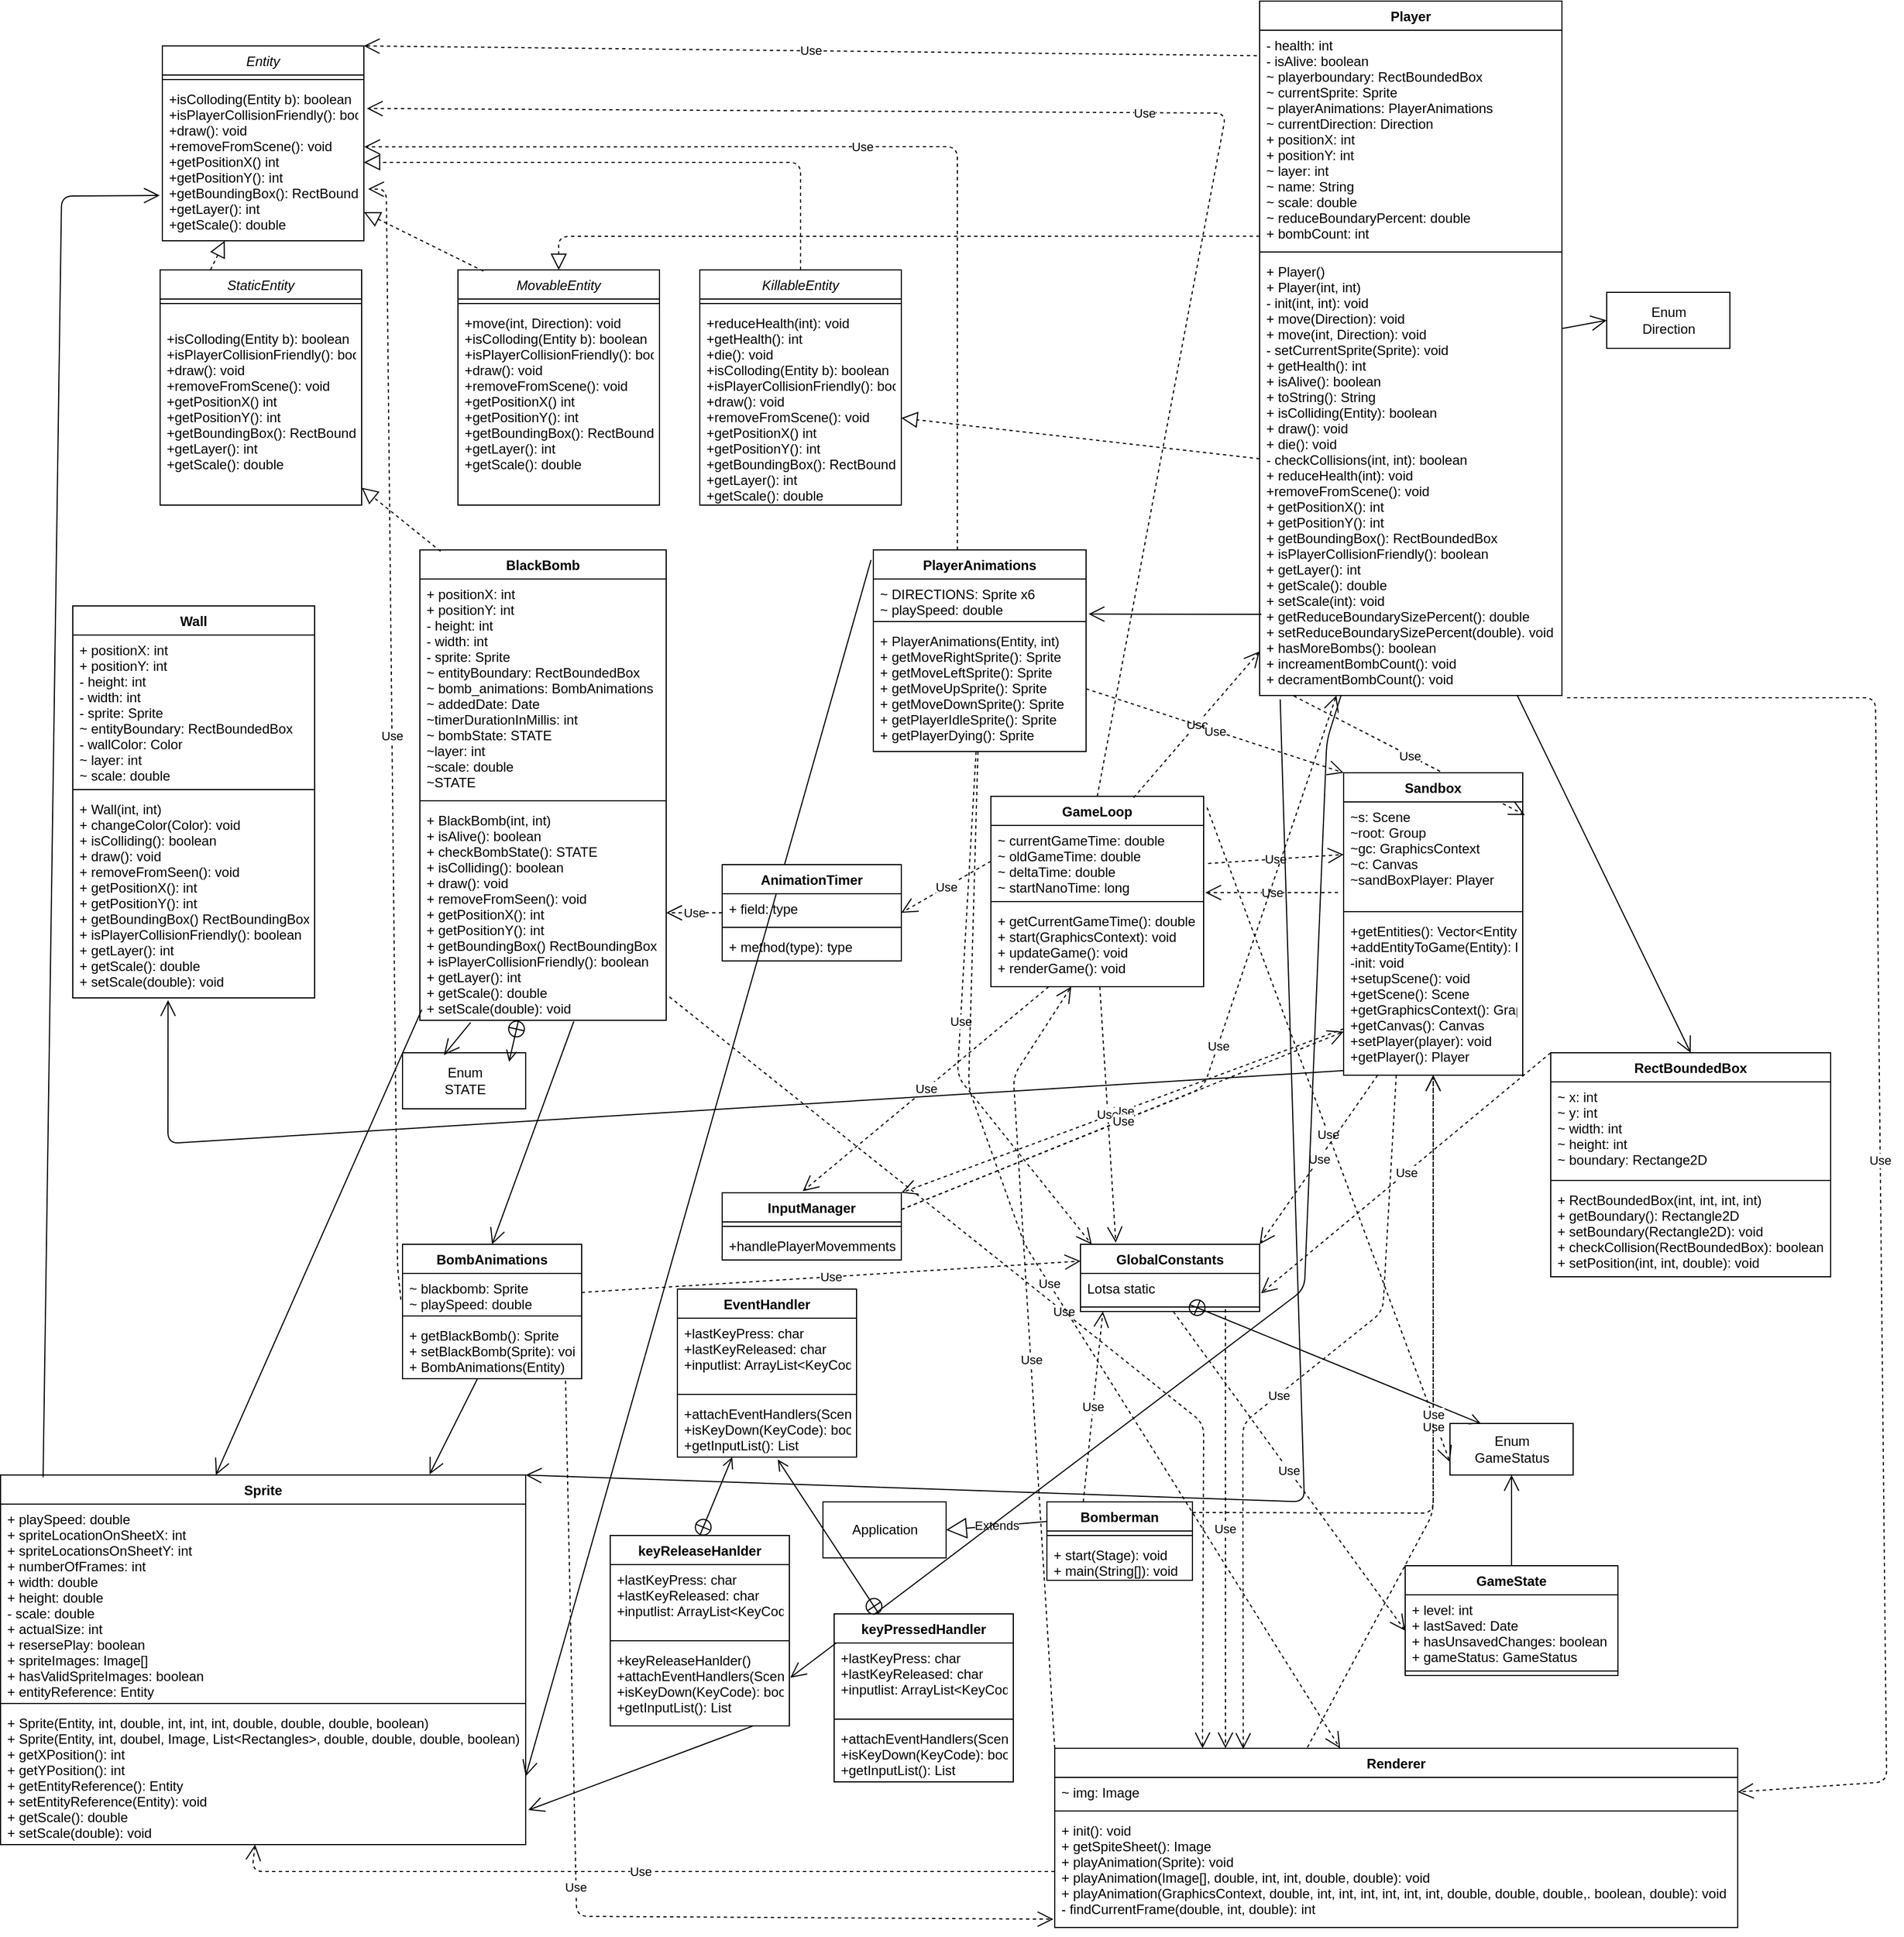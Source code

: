 <mxfile version="13.9.9" type="device"><diagram id="0eKhOtUCVPbXM_7ukMfv" name="Page-1"><mxGraphModel dx="2590" dy="2060" grid="1" gridSize="10" guides="1" tooltips="1" connect="1" arrows="1" fold="1" page="1" pageScale="1" pageWidth="827" pageHeight="1169" math="0" shadow="0"><root><mxCell id="0"/><mxCell id="1" parent="0"/><mxCell id="uIsWyUHH1M8nKmppdKgK-1" value="GameLoop" style="swimlane;fontStyle=1;align=center;verticalAlign=top;childLayout=stackLayout;horizontal=1;startSize=26;horizontalStack=0;resizeParent=1;resizeParentMax=0;resizeLast=0;collapsible=1;marginBottom=0;" parent="1" vertex="1"><mxGeometry x="770" y="-200" width="190" height="170" as="geometry"/></mxCell><mxCell id="uIsWyUHH1M8nKmppdKgK-2" value="~ currentGameTime: double&#10;~ oldGameTime: double&#10;~ deltaTime: double&#10;~ startNanoTime: long" style="text;strokeColor=none;fillColor=none;align=left;verticalAlign=top;spacingLeft=4;spacingRight=4;overflow=hidden;rotatable=0;points=[[0,0.5],[1,0.5]];portConstraint=eastwest;" parent="uIsWyUHH1M8nKmppdKgK-1" vertex="1"><mxGeometry y="26" width="190" height="64" as="geometry"/></mxCell><mxCell id="uIsWyUHH1M8nKmppdKgK-3" value="" style="line;strokeWidth=1;fillColor=none;align=left;verticalAlign=middle;spacingTop=-1;spacingLeft=3;spacingRight=3;rotatable=0;labelPosition=right;points=[];portConstraint=eastwest;" parent="uIsWyUHH1M8nKmppdKgK-1" vertex="1"><mxGeometry y="90" width="190" height="8" as="geometry"/></mxCell><mxCell id="uIsWyUHH1M8nKmppdKgK-4" value="+ getCurrentGameTime(): double&#10;+ start(GraphicsContext): void&#10;+ updateGame(): void&#10;+ renderGame(): void" style="text;strokeColor=none;fillColor=none;align=left;verticalAlign=top;spacingLeft=4;spacingRight=4;overflow=hidden;rotatable=0;points=[[0,0.5],[1,0.5]];portConstraint=eastwest;" parent="uIsWyUHH1M8nKmppdKgK-1" vertex="1"><mxGeometry y="98" width="190" height="72" as="geometry"/></mxCell><mxCell id="uIsWyUHH1M8nKmppdKgK-5" value="GameState" style="swimlane;fontStyle=1;align=center;verticalAlign=top;childLayout=stackLayout;horizontal=1;startSize=26;horizontalStack=0;resizeParent=1;resizeParentMax=0;resizeLast=0;collapsible=1;marginBottom=0;" parent="1" vertex="1"><mxGeometry x="1140" y="487" width="190" height="98" as="geometry"/></mxCell><mxCell id="uIsWyUHH1M8nKmppdKgK-6" value="+ level: int&#10;+ lastSaved: Date&#10;+ hasUnsavedChanges: boolean&#10;+ gameStatus: GameStatus" style="text;strokeColor=none;fillColor=none;align=left;verticalAlign=top;spacingLeft=4;spacingRight=4;overflow=hidden;rotatable=0;points=[[0,0.5],[1,0.5]];portConstraint=eastwest;" parent="uIsWyUHH1M8nKmppdKgK-5" vertex="1"><mxGeometry y="26" width="190" height="64" as="geometry"/></mxCell><mxCell id="uIsWyUHH1M8nKmppdKgK-7" value="" style="line;strokeWidth=1;fillColor=none;align=left;verticalAlign=middle;spacingTop=-1;spacingLeft=3;spacingRight=3;rotatable=0;labelPosition=right;points=[];portConstraint=eastwest;" parent="uIsWyUHH1M8nKmppdKgK-5" vertex="1"><mxGeometry y="90" width="190" height="8" as="geometry"/></mxCell><mxCell id="uIsWyUHH1M8nKmppdKgK-9" value="Use" style="endArrow=open;endSize=12;dashed=1;html=1;entryX=0;entryY=0.5;entryDx=0;entryDy=0;" parent="1" source="uIsWyUHH1M8nKmppdKgK-46" target="uIsWyUHH1M8nKmppdKgK-6" edge="1"><mxGeometry width="160" relative="1" as="geometry"><mxPoint x="490" y="500" as="sourcePoint"/><mxPoint x="650" y="500" as="targetPoint"/></mxGeometry></mxCell><mxCell id="uIsWyUHH1M8nKmppdKgK-24" value="Use" style="endArrow=open;endSize=12;dashed=1;html=1;entryX=0.45;entryY=-0.023;entryDx=0;entryDy=0;entryPerimeter=0;" parent="1" source="uIsWyUHH1M8nKmppdKgK-4" target="uIsWyUHH1M8nKmppdKgK-20" edge="1"><mxGeometry width="160" relative="1" as="geometry"><mxPoint x="220" y="500" as="sourcePoint"/><mxPoint x="380" y="500" as="targetPoint"/></mxGeometry></mxCell><mxCell id="uIsWyUHH1M8nKmppdKgK-30" value="Use" style="endArrow=open;endSize=12;dashed=1;html=1;exitX=0.671;exitY=0.007;exitDx=0;exitDy=0;exitPerimeter=0;" parent="1" source="uIsWyUHH1M8nKmppdKgK-1" target="uIsWyUHH1M8nKmppdKgK-103" edge="1"><mxGeometry width="160" relative="1" as="geometry"><mxPoint x="900" y="-190" as="sourcePoint"/><mxPoint x="350" y="480" as="targetPoint"/></mxGeometry></mxCell><mxCell id="uIsWyUHH1M8nKmppdKgK-36" value="Use" style="endArrow=open;endSize=12;dashed=1;html=1;entryX=1.015;entryY=0.156;entryDx=0;entryDy=0;entryPerimeter=0;exitX=0.5;exitY=0;exitDx=0;exitDy=0;" parent="1" source="uIsWyUHH1M8nKmppdKgK-1" target="E4PDZY1mrTkb0OTGXipR-4" edge="1"><mxGeometry width="160" relative="1" as="geometry"><mxPoint x="300" y="230" as="sourcePoint"/><mxPoint x="609" y="-31" as="targetPoint"/><Array as="points"><mxPoint x="980" y="-810"/></Array></mxGeometry></mxCell><mxCell id="uIsWyUHH1M8nKmppdKgK-37" value="Use" style="endArrow=open;endSize=12;dashed=1;html=1;entryX=0;entryY=0.5;entryDx=0;entryDy=0;" parent="1" target="uIsWyUHH1M8nKmppdKgK-16" edge="1"><mxGeometry width="160" relative="1" as="geometry"><mxPoint x="964" y="-140" as="sourcePoint"/><mxPoint x="900" y="580" as="targetPoint"/></mxGeometry></mxCell><mxCell id="uIsWyUHH1M8nKmppdKgK-38" value="BlackBomb" style="swimlane;fontStyle=1;align=center;verticalAlign=top;childLayout=stackLayout;horizontal=1;startSize=26;horizontalStack=0;resizeParent=1;resizeParentMax=0;resizeLast=0;collapsible=1;marginBottom=0;" parent="1" vertex="1"><mxGeometry x="260" y="-420" width="220" height="420" as="geometry"/></mxCell><mxCell id="uIsWyUHH1M8nKmppdKgK-39" value="+ positionX: int&#10;+ positionY: int&#10;- height: int&#10;- width: int&#10;- sprite: Sprite&#10;~ entityBoundary: RectBoundedBox&#10;~ bomb_animations: BombAnimations&#10;~ addedDate: Date&#10;~timerDurationInMillis: int&#10;~ bombState: STATE&#10;~layer: int&#10;~scale: double&#10;~STATE" style="text;strokeColor=none;fillColor=none;align=left;verticalAlign=top;spacingLeft=4;spacingRight=4;overflow=hidden;rotatable=0;points=[[0,0.5],[1,0.5]];portConstraint=eastwest;" parent="uIsWyUHH1M8nKmppdKgK-38" vertex="1"><mxGeometry y="26" width="220" height="194" as="geometry"/></mxCell><mxCell id="uIsWyUHH1M8nKmppdKgK-40" value="" style="line;strokeWidth=1;fillColor=none;align=left;verticalAlign=middle;spacingTop=-1;spacingLeft=3;spacingRight=3;rotatable=0;labelPosition=right;points=[];portConstraint=eastwest;" parent="uIsWyUHH1M8nKmppdKgK-38" vertex="1"><mxGeometry y="220" width="220" height="8" as="geometry"/></mxCell><mxCell id="uIsWyUHH1M8nKmppdKgK-41" value="+ BlackBomb(int, int)&#10;+ isAlive(): boolean&#10;+ checkBombState(): STATE&#10;+ isColliding(): boolean&#10;+ draw(): void&#10;+ removeFromSeen(): void&#10;+ getPositionX(): int&#10;+ getPositionY(): int&#10;+ getBoundingBox() RectBoundingBox&#10;+ isPlayerCollisionFriendly(): boolean&#10;+ getLayer(): int&#10;+ getScale(): double&#10;+ setScale(double): void" style="text;strokeColor=none;fillColor=none;align=left;verticalAlign=top;spacingLeft=4;spacingRight=4;overflow=hidden;rotatable=0;points=[[0,0.5],[1,0.5]];portConstraint=eastwest;" parent="uIsWyUHH1M8nKmppdKgK-38" vertex="1"><mxGeometry y="228" width="220" height="192" as="geometry"/></mxCell><mxCell id="uIsWyUHH1M8nKmppdKgK-42" value="Use" style="endArrow=open;endSize=12;dashed=1;html=1;exitX=0;exitY=0.5;exitDx=0;exitDy=0;entryX=1;entryY=0.5;entryDx=0;entryDy=0;" parent="1" source="uIsWyUHH1M8nKmppdKgK-10" target="uIsWyUHH1M8nKmppdKgK-41" edge="1"><mxGeometry width="160" relative="1" as="geometry"><mxPoint x="80" y="540" as="sourcePoint"/><mxPoint x="240" y="540" as="targetPoint"/></mxGeometry></mxCell><mxCell id="uIsWyUHH1M8nKmppdKgK-49" value="" style="endArrow=open;endFill=1;endSize=12;html=1;exitX=0.5;exitY=0;exitDx=0;exitDy=0;entryX=0.5;entryY=1;entryDx=0;entryDy=0;" parent="1" source="uIsWyUHH1M8nKmppdKgK-5" target="uIsWyUHH1M8nKmppdKgK-51" edge="1"><mxGeometry width="160" relative="1" as="geometry"><mxPoint x="690" y="260" as="sourcePoint"/><mxPoint x="830" y="230" as="targetPoint"/></mxGeometry></mxCell><mxCell id="uIsWyUHH1M8nKmppdKgK-51" value="Enum&lt;br&gt;GameStatus" style="html=1;" parent="1" vertex="1"><mxGeometry x="1180" y="360" width="110" height="46" as="geometry"/></mxCell><mxCell id="uIsWyUHH1M8nKmppdKgK-53" value="Use" style="endArrow=open;endSize=12;dashed=1;html=1;exitX=1.016;exitY=0.059;exitDx=0;exitDy=0;exitPerimeter=0;entryX=0;entryY=0.75;entryDx=0;entryDy=0;" parent="1" source="uIsWyUHH1M8nKmppdKgK-1" target="uIsWyUHH1M8nKmppdKgK-51" edge="1"><mxGeometry width="160" relative="1" as="geometry"><mxPoint x="540" y="270" as="sourcePoint"/><mxPoint x="700" y="270" as="targetPoint"/></mxGeometry></mxCell><mxCell id="uIsWyUHH1M8nKmppdKgK-52" value="" style="endArrow=open;startArrow=circlePlus;endFill=0;startFill=0;endSize=8;html=1;entryX=0.25;entryY=0;entryDx=0;entryDy=0;exitX=0.605;exitY=1.06;exitDx=0;exitDy=0;exitPerimeter=0;" parent="1" target="uIsWyUHH1M8nKmppdKgK-51" edge="1" source="uIsWyUHH1M8nKmppdKgK-45"><mxGeometry width="160" relative="1" as="geometry"><mxPoint x="738" y="150" as="sourcePoint"/><mxPoint x="780" y="250" as="targetPoint"/></mxGeometry></mxCell><mxCell id="uIsWyUHH1M8nKmppdKgK-55" value="Renderer" style="swimlane;fontStyle=1;align=center;verticalAlign=top;childLayout=stackLayout;horizontal=1;startSize=26;horizontalStack=0;resizeParent=1;resizeParentMax=0;resizeLast=0;collapsible=1;marginBottom=0;" parent="1" vertex="1"><mxGeometry x="827" y="650" width="610" height="160" as="geometry"/></mxCell><mxCell id="uIsWyUHH1M8nKmppdKgK-56" value="~ img: Image" style="text;strokeColor=none;fillColor=none;align=left;verticalAlign=top;spacingLeft=4;spacingRight=4;overflow=hidden;rotatable=0;points=[[0,0.5],[1,0.5]];portConstraint=eastwest;" parent="uIsWyUHH1M8nKmppdKgK-55" vertex="1"><mxGeometry y="26" width="610" height="26" as="geometry"/></mxCell><mxCell id="uIsWyUHH1M8nKmppdKgK-57" value="" style="line;strokeWidth=1;fillColor=none;align=left;verticalAlign=middle;spacingTop=-1;spacingLeft=3;spacingRight=3;rotatable=0;labelPosition=right;points=[];portConstraint=eastwest;" parent="uIsWyUHH1M8nKmppdKgK-55" vertex="1"><mxGeometry y="52" width="610" height="8" as="geometry"/></mxCell><mxCell id="uIsWyUHH1M8nKmppdKgK-58" value="+ init(): void&#10;+ getSpiteSheet(): Image&#10;+ playAnimation(Sprite): void&#10;+ playAnimation(Image[], double, int, int, double, double): void&#10;+ playAnimation(GraphicsContext, double, int, int, int, int, int, int, double, double, double,. boolean, double): void&#10;- findCurrentFrame(double, int, double): int" style="text;strokeColor=none;fillColor=none;align=left;verticalAlign=top;spacingLeft=4;spacingRight=4;overflow=hidden;rotatable=0;points=[[0,0.5],[1,0.5]];portConstraint=eastwest;" parent="uIsWyUHH1M8nKmppdKgK-55" vertex="1"><mxGeometry y="60" width="610" height="100" as="geometry"/></mxCell><mxCell id="uIsWyUHH1M8nKmppdKgK-59" value="Use" style="endArrow=open;endSize=12;dashed=1;html=1;exitX=0.37;exitY=-0.005;exitDx=0;exitDy=0;exitPerimeter=0;" parent="1" source="uIsWyUHH1M8nKmppdKgK-55" target="uIsWyUHH1M8nKmppdKgK-18" edge="1"><mxGeometry width="160" relative="1" as="geometry"><mxPoint x="970" y="460" as="sourcePoint"/><mxPoint x="1130" y="460" as="targetPoint"/><Array as="points"><mxPoint x="1165" y="440"/></Array></mxGeometry></mxCell><mxCell id="uIsWyUHH1M8nKmppdKgK-60" value="Use" style="endArrow=open;endSize=12;dashed=1;html=1;exitX=0;exitY=0;exitDx=0;exitDy=0;" parent="1" source="uIsWyUHH1M8nKmppdKgK-55" target="uIsWyUHH1M8nKmppdKgK-4" edge="1"><mxGeometry width="160" relative="1" as="geometry"><mxPoint x="310" y="700" as="sourcePoint"/><mxPoint x="470" y="700" as="targetPoint"/><Array as="points"><mxPoint x="790" y="50"/></Array></mxGeometry></mxCell><mxCell id="uIsWyUHH1M8nKmppdKgK-61" value="Bomberman" style="swimlane;fontStyle=1;align=center;verticalAlign=top;childLayout=stackLayout;horizontal=1;startSize=26;horizontalStack=0;resizeParent=1;resizeParentMax=0;resizeLast=0;collapsible=1;marginBottom=0;" parent="1" vertex="1"><mxGeometry x="820" y="430" width="130" height="70" as="geometry"/></mxCell><mxCell id="uIsWyUHH1M8nKmppdKgK-63" value="" style="line;strokeWidth=1;fillColor=none;align=left;verticalAlign=middle;spacingTop=-1;spacingLeft=3;spacingRight=3;rotatable=0;labelPosition=right;points=[];portConstraint=eastwest;" parent="uIsWyUHH1M8nKmppdKgK-61" vertex="1"><mxGeometry y="26" width="130" height="8" as="geometry"/></mxCell><mxCell id="uIsWyUHH1M8nKmppdKgK-64" value="+ start(Stage): void&#10;+ main(String[]): void" style="text;strokeColor=none;fillColor=none;align=left;verticalAlign=top;spacingLeft=4;spacingRight=4;overflow=hidden;rotatable=0;points=[[0,0.5],[1,0.5]];portConstraint=eastwest;" parent="uIsWyUHH1M8nKmppdKgK-61" vertex="1"><mxGeometry y="34" width="130" height="36" as="geometry"/></mxCell><mxCell id="uIsWyUHH1M8nKmppdKgK-65" value="Application" style="html=1;" parent="1" vertex="1"><mxGeometry x="620" y="430" width="110" height="50" as="geometry"/></mxCell><mxCell id="uIsWyUHH1M8nKmppdKgK-66" value="Extends" style="endArrow=block;endSize=16;endFill=0;html=1;exitX=0;exitY=0.25;exitDx=0;exitDy=0;entryX=1;entryY=0.5;entryDx=0;entryDy=0;" parent="1" source="uIsWyUHH1M8nKmppdKgK-61" target="uIsWyUHH1M8nKmppdKgK-65" edge="1"><mxGeometry width="160" relative="1" as="geometry"><mxPoint x="1050" y="200" as="sourcePoint"/><mxPoint x="1210" y="200" as="targetPoint"/></mxGeometry></mxCell><mxCell id="uIsWyUHH1M8nKmppdKgK-67" value="Use" style="endArrow=open;endSize=12;dashed=1;html=1;exitX=1;exitY=0.135;exitDx=0;exitDy=0;exitPerimeter=0;" parent="1" source="uIsWyUHH1M8nKmppdKgK-61" target="uIsWyUHH1M8nKmppdKgK-18" edge="1"><mxGeometry width="160" relative="1" as="geometry"><mxPoint x="880" y="450" as="sourcePoint"/><mxPoint x="1040" y="450" as="targetPoint"/><Array as="points"><mxPoint x="1165" y="440"/></Array></mxGeometry></mxCell><mxCell id="uIsWyUHH1M8nKmppdKgK-68" value="Use" style="endArrow=open;endSize=12;dashed=1;html=1;exitX=0.25;exitY=0;exitDx=0;exitDy=0;" parent="1" source="uIsWyUHH1M8nKmppdKgK-61" edge="1"><mxGeometry width="160" relative="1" as="geometry"><mxPoint x="990" y="400" as="sourcePoint"/><mxPoint x="870" y="260" as="targetPoint"/></mxGeometry></mxCell><mxCell id="uIsWyUHH1M8nKmppdKgK-69" value="BombAnimations" style="swimlane;fontStyle=1;align=center;verticalAlign=top;childLayout=stackLayout;horizontal=1;startSize=26;horizontalStack=0;resizeParent=1;resizeParentMax=0;resizeLast=0;collapsible=1;marginBottom=0;" parent="1" vertex="1"><mxGeometry x="244.5" y="200" width="160" height="120" as="geometry"/></mxCell><mxCell id="uIsWyUHH1M8nKmppdKgK-70" value="~ blackbomb: Sprite&#10;~ playSpeed: double" style="text;strokeColor=none;fillColor=none;align=left;verticalAlign=top;spacingLeft=4;spacingRight=4;overflow=hidden;rotatable=0;points=[[0,0.5],[1,0.5]];portConstraint=eastwest;" parent="uIsWyUHH1M8nKmppdKgK-69" vertex="1"><mxGeometry y="26" width="160" height="34" as="geometry"/></mxCell><mxCell id="uIsWyUHH1M8nKmppdKgK-71" value="" style="line;strokeWidth=1;fillColor=none;align=left;verticalAlign=middle;spacingTop=-1;spacingLeft=3;spacingRight=3;rotatable=0;labelPosition=right;points=[];portConstraint=eastwest;" parent="uIsWyUHH1M8nKmppdKgK-69" vertex="1"><mxGeometry y="60" width="160" height="8" as="geometry"/></mxCell><mxCell id="uIsWyUHH1M8nKmppdKgK-72" value="+ getBlackBomb(): Sprite&#10;+ setBlackBomb(Sprite): void&#10;+ BombAnimations(Entity)" style="text;strokeColor=none;fillColor=none;align=left;verticalAlign=top;spacingLeft=4;spacingRight=4;overflow=hidden;rotatable=0;points=[[0,0.5],[1,0.5]];portConstraint=eastwest;" parent="uIsWyUHH1M8nKmppdKgK-69" vertex="1"><mxGeometry y="68" width="160" height="52" as="geometry"/></mxCell><mxCell id="uIsWyUHH1M8nKmppdKgK-73" value="Sprite" style="swimlane;fontStyle=1;align=center;verticalAlign=top;childLayout=stackLayout;horizontal=1;startSize=26;horizontalStack=0;resizeParent=1;resizeParentMax=0;resizeLast=0;collapsible=1;marginBottom=0;" parent="1" vertex="1"><mxGeometry x="-114.5" y="406" width="469" height="330" as="geometry"/></mxCell><mxCell id="uIsWyUHH1M8nKmppdKgK-74" value="+ playSpeed: double&#10;+ spriteLocationOnSheetX: int&#10;+ spriteLocationsOnSheetY: int&#10;+ numberOfFrames: int&#10;+ width: double&#10;+ height: double&#10;- scale: double&#10;+ actualSize: int&#10;+ resersePlay: boolean&#10;+ spriteImages: Image[]&#10;+ hasValidSpriteImages: boolean&#10;+ entityReference: Entity" style="text;strokeColor=none;fillColor=none;align=left;verticalAlign=top;spacingLeft=4;spacingRight=4;overflow=hidden;rotatable=0;points=[[0,0.5],[1,0.5]];portConstraint=eastwest;" parent="uIsWyUHH1M8nKmppdKgK-73" vertex="1"><mxGeometry y="26" width="469" height="174" as="geometry"/></mxCell><mxCell id="uIsWyUHH1M8nKmppdKgK-75" value="" style="line;strokeWidth=1;fillColor=none;align=left;verticalAlign=middle;spacingTop=-1;spacingLeft=3;spacingRight=3;rotatable=0;labelPosition=right;points=[];portConstraint=eastwest;" parent="uIsWyUHH1M8nKmppdKgK-73" vertex="1"><mxGeometry y="200" width="469" height="8" as="geometry"/></mxCell><mxCell id="uIsWyUHH1M8nKmppdKgK-76" value="+ Sprite(Entity, int, double, int, int, int, double, double, double, boolean)&#10;+ Sprite(Entity, int, doubel, Image, List&lt;Rectangles&gt;, double, double, double, boolean)&#10;+ getXPosition(): int&#10;+ getYPosition(): int&#10;+ getEntityReference(): Entity&#10;+ setEntityReference(Entity): void&#10;+ getScale(): double&#10;+ setScale(double): void" style="text;strokeColor=none;fillColor=none;align=left;verticalAlign=top;spacingLeft=4;spacingRight=4;overflow=hidden;rotatable=0;points=[[0,0.5],[1,0.5]];portConstraint=eastwest;" parent="uIsWyUHH1M8nKmppdKgK-73" vertex="1"><mxGeometry y="208" width="469" height="122" as="geometry"/></mxCell><mxCell id="uIsWyUHH1M8nKmppdKgK-77" value="Use" style="endArrow=open;endSize=12;dashed=1;html=1;exitX=0;exitY=0.5;exitDx=0;exitDy=0;" parent="1" source="uIsWyUHH1M8nKmppdKgK-58" target="uIsWyUHH1M8nKmppdKgK-76" edge="1"><mxGeometry width="160" relative="1" as="geometry"><mxPoint x="400" y="650" as="sourcePoint"/><mxPoint x="560" y="650" as="targetPoint"/><Array as="points"><mxPoint x="110" y="760"/></Array></mxGeometry></mxCell><mxCell id="uIsWyUHH1M8nKmppdKgK-78" value="" style="endArrow=open;endFill=1;endSize=12;html=1;entryX=0.817;entryY=-0.002;entryDx=0;entryDy=0;entryPerimeter=0;" parent="1" source="uIsWyUHH1M8nKmppdKgK-72" target="uIsWyUHH1M8nKmppdKgK-73" edge="1"><mxGeometry width="160" relative="1" as="geometry"><mxPoint x="150" y="690" as="sourcePoint"/><mxPoint x="310" y="690" as="targetPoint"/></mxGeometry></mxCell><mxCell id="uIsWyUHH1M8nKmppdKgK-79" value="Use" style="endArrow=open;endSize=12;dashed=1;html=1;entryX=1.021;entryY=0.67;entryDx=0;entryDy=0;entryPerimeter=0;exitX=-0.009;exitY=0.691;exitDx=0;exitDy=0;exitPerimeter=0;" parent="1" source="uIsWyUHH1M8nKmppdKgK-70" target="E4PDZY1mrTkb0OTGXipR-4" edge="1"><mxGeometry width="160" relative="1" as="geometry"><mxPoint x="240" y="245" as="sourcePoint"/><mxPoint x="230" y="520" as="targetPoint"/><Array as="points"><mxPoint x="240" y="220"/><mxPoint x="230" y="-742"/></Array></mxGeometry></mxCell><mxCell id="uIsWyUHH1M8nKmppdKgK-80" value="Use" style="endArrow=open;endSize=12;dashed=1;html=1;exitX=0.91;exitY=1.033;exitDx=0;exitDy=0;exitPerimeter=0;entryX=-0.002;entryY=0.926;entryDx=0;entryDy=0;entryPerimeter=0;" parent="1" source="uIsWyUHH1M8nKmppdKgK-72" target="uIsWyUHH1M8nKmppdKgK-58" edge="1"><mxGeometry width="160" relative="1" as="geometry"><mxPoint x="370" y="840" as="sourcePoint"/><mxPoint x="530" y="840" as="targetPoint"/><Array as="points"><mxPoint x="400" y="800"/></Array></mxGeometry></mxCell><mxCell id="uIsWyUHH1M8nKmppdKgK-81" value="" style="endArrow=open;endFill=1;endSize=12;html=1;entryX=1;entryY=0;entryDx=0;entryDy=0;exitX=0.068;exitY=1.009;exitDx=0;exitDy=0;exitPerimeter=0;" parent="1" source="uIsWyUHH1M8nKmppdKgK-103" target="uIsWyUHH1M8nKmppdKgK-73" edge="1"><mxGeometry width="160" relative="1" as="geometry"><mxPoint x="190" y="490" as="sourcePoint"/><mxPoint x="350" y="490" as="targetPoint"/><Array as="points"><mxPoint x="1050" y="430"/></Array></mxGeometry></mxCell><mxCell id="uIsWyUHH1M8nKmppdKgK-82" value="Use" style="endArrow=open;endSize=12;dashed=1;html=1;exitX=1;exitY=0.5;exitDx=0;exitDy=0;entryX=0;entryY=0.25;entryDx=0;entryDy=0;" parent="1" source="uIsWyUHH1M8nKmppdKgK-70" target="uIsWyUHH1M8nKmppdKgK-44" edge="1"><mxGeometry width="160" relative="1" as="geometry"><mxPoint x="20" y="700" as="sourcePoint"/><mxPoint x="180" y="700" as="targetPoint"/></mxGeometry></mxCell><mxCell id="uIsWyUHH1M8nKmppdKgK-83" value="PlayerAnimations" style="swimlane;fontStyle=1;align=center;verticalAlign=top;childLayout=stackLayout;horizontal=1;startSize=26;horizontalStack=0;resizeParent=1;resizeParentMax=0;resizeLast=0;collapsible=1;marginBottom=0;" parent="1" vertex="1"><mxGeometry x="665" y="-420" width="190" height="180" as="geometry"/></mxCell><mxCell id="uIsWyUHH1M8nKmppdKgK-84" value="~ DIRECTIONS: Sprite x6&#10;~ playSpeed: double&#10;" style="text;strokeColor=none;fillColor=none;align=left;verticalAlign=top;spacingLeft=4;spacingRight=4;overflow=hidden;rotatable=0;points=[[0,0.5],[1,0.5]];portConstraint=eastwest;" parent="uIsWyUHH1M8nKmppdKgK-83" vertex="1"><mxGeometry y="26" width="190" height="34" as="geometry"/></mxCell><mxCell id="uIsWyUHH1M8nKmppdKgK-85" value="" style="line;strokeWidth=1;fillColor=none;align=left;verticalAlign=middle;spacingTop=-1;spacingLeft=3;spacingRight=3;rotatable=0;labelPosition=right;points=[];portConstraint=eastwest;" parent="uIsWyUHH1M8nKmppdKgK-83" vertex="1"><mxGeometry y="60" width="190" height="8" as="geometry"/></mxCell><mxCell id="uIsWyUHH1M8nKmppdKgK-86" value="+ PlayerAnimations(Entity, int)&#10;+ getMoveRightSprite(): Sprite&#10;+ getMoveLeftSprite(): Sprite&#10;+ getMoveUpSprite(): Sprite&#10;+ getMoveDownSprite(): Sprite&#10;+ getPlayerIdleSprite(): Sprite&#10;+ getPlayerDying(): Sprite" style="text;strokeColor=none;fillColor=none;align=left;verticalAlign=top;spacingLeft=4;spacingRight=4;overflow=hidden;rotatable=0;points=[[0,0.5],[1,0.5]];portConstraint=eastwest;" parent="uIsWyUHH1M8nKmppdKgK-83" vertex="1"><mxGeometry y="68" width="190" height="112" as="geometry"/></mxCell><mxCell id="uIsWyUHH1M8nKmppdKgK-87" value="Use" style="endArrow=open;endSize=12;dashed=1;html=1;entryX=0.25;entryY=0;entryDx=0;entryDy=0;exitX=0.809;exitY=0.75;exitDx=0;exitDy=0;exitPerimeter=0;" parent="1" source="uIsWyUHH1M8nKmppdKgK-46" target="uIsWyUHH1M8nKmppdKgK-55" edge="1"><mxGeometry width="160" relative="1" as="geometry"><mxPoint x="960" y="258" as="sourcePoint"/><mxPoint x="960" y="650" as="targetPoint"/></mxGeometry></mxCell><mxCell id="uIsWyUHH1M8nKmppdKgK-88" value="" style="endArrow=open;endFill=1;endSize=12;html=1;exitX=-0.011;exitY=0.05;exitDx=0;exitDy=0;exitPerimeter=0;entryX=1;entryY=0.5;entryDx=0;entryDy=0;" parent="1" source="uIsWyUHH1M8nKmppdKgK-83" target="uIsWyUHH1M8nKmppdKgK-76" edge="1"><mxGeometry width="160" relative="1" as="geometry"><mxPoint x="550" y="910" as="sourcePoint"/><mxPoint x="710" y="910" as="targetPoint"/></mxGeometry></mxCell><mxCell id="uIsWyUHH1M8nKmppdKgK-89" value="Use" style="endArrow=open;endSize=12;dashed=1;html=1;entryX=1;entryY=0;entryDx=0;entryDy=0;" parent="1" source="uIsWyUHH1M8nKmppdKgK-18" target="uIsWyUHH1M8nKmppdKgK-44" edge="1"><mxGeometry width="160" relative="1" as="geometry"><mxPoint x="970" y="810" as="sourcePoint"/><mxPoint x="1130" y="810" as="targetPoint"/></mxGeometry></mxCell><mxCell id="uIsWyUHH1M8nKmppdKgK-90" value="Use" style="endArrow=open;endSize=12;dashed=1;html=1;exitX=0.395;exitY=0;exitDx=0;exitDy=0;entryX=1.002;entryY=0.401;entryDx=0;entryDy=0;entryPerimeter=0;exitPerimeter=0;" parent="1" source="uIsWyUHH1M8nKmppdKgK-83" target="E4PDZY1mrTkb0OTGXipR-4" edge="1"><mxGeometry width="160" relative="1" as="geometry"><mxPoint x="570" y="910" as="sourcePoint"/><mxPoint x="135" y="143" as="targetPoint"/><Array as="points"><mxPoint x="740" y="-780"/></Array></mxGeometry></mxCell><mxCell id="uIsWyUHH1M8nKmppdKgK-92" value="" style="endArrow=open;endFill=1;endSize=12;html=1;exitX=0.081;exitY=0.006;exitDx=0;exitDy=0;exitPerimeter=0;entryX=-0.013;entryY=0.711;entryDx=0;entryDy=0;entryPerimeter=0;" parent="1" source="uIsWyUHH1M8nKmppdKgK-73" target="E4PDZY1mrTkb0OTGXipR-4" edge="1"><mxGeometry width="160" relative="1" as="geometry"><mxPoint x="380" y="800" as="sourcePoint"/><mxPoint x="590" y="-30" as="targetPoint"/><Array as="points"><mxPoint x="-60" y="-736"/></Array></mxGeometry></mxCell><mxCell id="uIsWyUHH1M8nKmppdKgK-93" value="Enum&lt;br&gt;Direction" style="html=1;" parent="1" vertex="1"><mxGeometry x="1320" y="-650" width="110" height="50" as="geometry"/></mxCell><mxCell id="uIsWyUHH1M8nKmppdKgK-95" value="RectBoundedBox" style="swimlane;fontStyle=1;align=center;verticalAlign=top;childLayout=stackLayout;horizontal=1;startSize=26;horizontalStack=0;resizeParent=1;resizeParentMax=0;resizeLast=0;collapsible=1;marginBottom=0;" parent="1" vertex="1"><mxGeometry x="1270" y="29" width="250" height="200" as="geometry"/></mxCell><mxCell id="uIsWyUHH1M8nKmppdKgK-96" value="~ x: int&#10;~ y: int&#10;~ width: int&#10;~ height: int&#10;~ boundary: Rectange2D" style="text;strokeColor=none;fillColor=none;align=left;verticalAlign=top;spacingLeft=4;spacingRight=4;overflow=hidden;rotatable=0;points=[[0,0.5],[1,0.5]];portConstraint=eastwest;" parent="uIsWyUHH1M8nKmppdKgK-95" vertex="1"><mxGeometry y="26" width="250" height="84" as="geometry"/></mxCell><mxCell id="uIsWyUHH1M8nKmppdKgK-97" value="" style="line;strokeWidth=1;fillColor=none;align=left;verticalAlign=middle;spacingTop=-1;spacingLeft=3;spacingRight=3;rotatable=0;labelPosition=right;points=[];portConstraint=eastwest;" parent="uIsWyUHH1M8nKmppdKgK-95" vertex="1"><mxGeometry y="110" width="250" height="8" as="geometry"/></mxCell><mxCell id="uIsWyUHH1M8nKmppdKgK-98" value="+ RectBoundedBox(int, int, int, int)&#10;+ getBoundary(): Rectangle2D&#10;+ setBoundary(Rectangle2D): void&#10;+ checkCollision(RectBoundedBox): boolean&#10;+ setPosition(int, int, double): void" style="text;strokeColor=none;fillColor=none;align=left;verticalAlign=top;spacingLeft=4;spacingRight=4;overflow=hidden;rotatable=0;points=[[0,0.5],[1,0.5]];portConstraint=eastwest;" parent="uIsWyUHH1M8nKmppdKgK-95" vertex="1"><mxGeometry y="118" width="250" height="82" as="geometry"/></mxCell><mxCell id="uIsWyUHH1M8nKmppdKgK-99" value="Use" style="endArrow=open;endSize=12;dashed=1;html=1;exitX=0;exitY=0;exitDx=0;exitDy=0;entryX=1.008;entryY=0.681;entryDx=0;entryDy=0;entryPerimeter=0;" parent="1" source="uIsWyUHH1M8nKmppdKgK-95" target="uIsWyUHH1M8nKmppdKgK-45" edge="1"><mxGeometry width="160" relative="1" as="geometry"><mxPoint x="1130" y="190" as="sourcePoint"/><mxPoint x="1290" y="190" as="targetPoint"/></mxGeometry></mxCell><mxCell id="uIsWyUHH1M8nKmppdKgK-100" value="Player" style="swimlane;fontStyle=1;align=center;verticalAlign=top;childLayout=stackLayout;horizontal=1;startSize=26;horizontalStack=0;resizeParent=1;resizeParentMax=0;resizeLast=0;collapsible=1;marginBottom=0;" parent="1" vertex="1"><mxGeometry x="1010" y="-910" width="270" height="620" as="geometry"/></mxCell><mxCell id="uIsWyUHH1M8nKmppdKgK-101" value="- health: int&#10;- isAlive: boolean&#10;~ playerboundary: RectBoundedBox&#10;~ currentSprite: Sprite&#10;~ playerAnimations: PlayerAnimations&#10;~ currentDirection: Direction&#10;+ positionX: int&#10;+ positionY: int&#10;~ layer: int&#10;~ name: String&#10;~ scale: double&#10;~ reduceBoundaryPercent: double&#10;+ bombCount: int" style="text;strokeColor=none;fillColor=none;align=left;verticalAlign=top;spacingLeft=4;spacingRight=4;overflow=hidden;rotatable=0;points=[[0,0.5],[1,0.5]];portConstraint=eastwest;" parent="uIsWyUHH1M8nKmppdKgK-100" vertex="1"><mxGeometry y="26" width="270" height="194" as="geometry"/></mxCell><mxCell id="uIsWyUHH1M8nKmppdKgK-102" value="" style="line;strokeWidth=1;fillColor=none;align=left;verticalAlign=middle;spacingTop=-1;spacingLeft=3;spacingRight=3;rotatable=0;labelPosition=right;points=[];portConstraint=eastwest;" parent="uIsWyUHH1M8nKmppdKgK-100" vertex="1"><mxGeometry y="220" width="270" height="8" as="geometry"/></mxCell><mxCell id="uIsWyUHH1M8nKmppdKgK-103" value="+ Player()&#10;+ Player(int, int)&#10;- init(int, int): void&#10;+ move(Direction): void&#10;+ move(int, Direction): void&#10;- setCurrentSprite(Sprite): void&#10;+ getHealth(): int&#10;+ isAlive(): boolean&#10;+ toString(): String&#10;+ isColliding(Entity): boolean&#10;+ draw(): void&#10;+ die(): void&#10;- checkCollisions(int, int): boolean&#10;+ reduceHealth(int): void&#10;+removeFromScene(): void&#10;+ getPositionX(): int&#10;+ getPositionY(): int&#10;+ getBoundingBox(): RectBoundedBox&#10;+ isPlayerCollisionFriendly(): boolean&#10;+ getLayer(): int&#10;+ getScale(): double&#10;+ setScale(int): void&#10;+ getReduceBoundarySizePercent(): double&#10;+ setReduceBoundarySizePercent(double). void&#10;+ hasMoreBombs(): boolean&#10;+ increamentBombCount(): void&#10;+ decramentBombCount(): void" style="text;strokeColor=none;fillColor=none;align=left;verticalAlign=top;spacingLeft=4;spacingRight=4;overflow=hidden;rotatable=0;points=[[0,0.5],[1,0.5]];portConstraint=eastwest;" parent="uIsWyUHH1M8nKmppdKgK-100" vertex="1"><mxGeometry y="228" width="270" height="392" as="geometry"/></mxCell><mxCell id="uIsWyUHH1M8nKmppdKgK-107" value="" style="endArrow=block;dashed=1;endFill=0;endSize=12;html=1;" parent="1" source="uIsWyUHH1M8nKmppdKgK-103" target="E4PDZY1mrTkb0OTGXipR-8" edge="1"><mxGeometry width="160" relative="1" as="geometry"><mxPoint x="786" y="-548" as="sourcePoint"/><mxPoint x="670" y="-180" as="targetPoint"/></mxGeometry></mxCell><mxCell id="uIsWyUHH1M8nKmppdKgK-108" value="" style="endArrow=block;dashed=1;endFill=0;endSize=12;html=1;exitX=0;exitY=0.948;exitDx=0;exitDy=0;entryX=0.5;entryY=0;entryDx=0;entryDy=0;exitPerimeter=0;" parent="1" source="uIsWyUHH1M8nKmppdKgK-101" target="E4PDZY1mrTkb0OTGXipR-11" edge="1"><mxGeometry width="160" relative="1" as="geometry"><mxPoint x="710" y="-410" as="sourcePoint"/><mxPoint x="384" y="-680" as="targetPoint"/><Array as="points"><mxPoint x="384" y="-700"/></Array></mxGeometry></mxCell><mxCell id="uIsWyUHH1M8nKmppdKgK-109" value="" style="endArrow=open;endFill=1;endSize=12;html=1;entryX=0.5;entryY=0;entryDx=0;entryDy=0;" parent="1" source="uIsWyUHH1M8nKmppdKgK-103" target="uIsWyUHH1M8nKmppdKgK-95" edge="1"><mxGeometry width="160" relative="1" as="geometry"><mxPoint x="690" y="-140" as="sourcePoint"/><mxPoint x="850" y="-140" as="targetPoint"/></mxGeometry></mxCell><mxCell id="uIsWyUHH1M8nKmppdKgK-110" value="" style="endArrow=open;endFill=1;endSize=12;html=1;exitX=0.795;exitY=1.001;exitDx=0;exitDy=0;exitPerimeter=0;entryX=1.005;entryY=0.747;entryDx=0;entryDy=0;entryPerimeter=0;" parent="1" source="E4PDZY1mrTkb0OTGXipR-36" target="uIsWyUHH1M8nKmppdKgK-76" edge="1"><mxGeometry width="160" relative="1" as="geometry"><mxPoint x="620" y="-40" as="sourcePoint"/><mxPoint x="780" y="-40" as="targetPoint"/></mxGeometry></mxCell><mxCell id="uIsWyUHH1M8nKmppdKgK-111" value="" style="endArrow=open;endFill=1;endSize=12;html=1;exitX=0.006;exitY=0.815;exitDx=0;exitDy=0;exitPerimeter=0;entryX=1.012;entryY=0.92;entryDx=0;entryDy=0;entryPerimeter=0;" parent="1" source="uIsWyUHH1M8nKmppdKgK-103" target="uIsWyUHH1M8nKmppdKgK-84" edge="1"><mxGeometry width="160" relative="1" as="geometry"><mxPoint x="1190" y="520" as="sourcePoint"/><mxPoint x="1350" y="520" as="targetPoint"/></mxGeometry></mxCell><mxCell id="uIsWyUHH1M8nKmppdKgK-112" value="" style="endArrow=open;endFill=1;endSize=12;html=1;entryX=0;entryY=0.5;entryDx=0;entryDy=0;exitX=1.001;exitY=0.164;exitDx=0;exitDy=0;exitPerimeter=0;" parent="1" source="uIsWyUHH1M8nKmppdKgK-103" target="uIsWyUHH1M8nKmppdKgK-93" edge="1"><mxGeometry width="160" relative="1" as="geometry"><mxPoint x="780" y="30" as="sourcePoint"/><mxPoint x="940" y="30" as="targetPoint"/></mxGeometry></mxCell><mxCell id="uIsWyUHH1M8nKmppdKgK-113" value="Use" style="endArrow=open;endSize=12;dashed=1;html=1;exitX=1.017;exitY=1.005;exitDx=0;exitDy=0;exitPerimeter=0;entryX=1;entryY=0.5;entryDx=0;entryDy=0;" parent="1" source="uIsWyUHH1M8nKmppdKgK-103" target="uIsWyUHH1M8nKmppdKgK-56" edge="1"><mxGeometry width="160" relative="1" as="geometry"><mxPoint x="1300" y="550" as="sourcePoint"/><mxPoint x="1460" y="550" as="targetPoint"/><Array as="points"><mxPoint x="1560" y="-288"/><mxPoint x="1570" y="680"/></Array></mxGeometry></mxCell><mxCell id="uIsWyUHH1M8nKmppdKgK-114" value="Use" style="endArrow=open;endSize=12;dashed=1;html=1;exitX=0.113;exitY=1.001;exitDx=0;exitDy=0;exitPerimeter=0;entryX=1.012;entryY=0.14;entryDx=0;entryDy=0;entryPerimeter=0;" parent="1" source="uIsWyUHH1M8nKmppdKgK-103" target="uIsWyUHH1M8nKmppdKgK-15" edge="1"><mxGeometry width="160" relative="1" as="geometry"><mxPoint x="1290" y="530" as="sourcePoint"/><mxPoint x="1450" y="530" as="targetPoint"/></mxGeometry></mxCell><mxCell id="uIsWyUHH1M8nKmppdKgK-115" value="Use" style="endArrow=open;endSize=12;dashed=1;html=1;entryX=1;entryY=0;entryDx=0;entryDy=0;exitX=-0.009;exitY=0.117;exitDx=0;exitDy=0;exitPerimeter=0;" parent="1" source="uIsWyUHH1M8nKmppdKgK-101" target="E4PDZY1mrTkb0OTGXipR-1" edge="1"><mxGeometry width="160" relative="1" as="geometry"><mxPoint x="780" y="-890" as="sourcePoint"/><mxPoint x="1370" y="500" as="targetPoint"/></mxGeometry></mxCell><mxCell id="uIsWyUHH1M8nKmppdKgK-117" value="" style="endArrow=block;dashed=1;endFill=0;endSize=12;html=1;exitX=0.084;exitY=0.003;exitDx=0;exitDy=0;exitPerimeter=0;" parent="1" source="uIsWyUHH1M8nKmppdKgK-38" target="E4PDZY1mrTkb0OTGXipR-18" edge="1"><mxGeometry width="160" relative="1" as="geometry"><mxPoint x="90" y="10" as="sourcePoint"/><mxPoint x="250" y="10" as="targetPoint"/></mxGeometry></mxCell><mxCell id="uIsWyUHH1M8nKmppdKgK-118" value="Enum&lt;br&gt;STATE" style="html=1;" parent="1" vertex="1"><mxGeometry x="244.5" y="29" width="110" height="50" as="geometry"/></mxCell><mxCell id="uIsWyUHH1M8nKmppdKgK-119" value="" style="endArrow=open;startArrow=circlePlus;endFill=0;startFill=0;endSize=8;html=1;entryX=0.865;entryY=0.16;entryDx=0;entryDy=0;entryPerimeter=0;" parent="1" source="uIsWyUHH1M8nKmppdKgK-41" target="uIsWyUHH1M8nKmppdKgK-118" edge="1"><mxGeometry width="160" relative="1" as="geometry"><mxPoint x="10" y="260" as="sourcePoint"/><mxPoint x="170" y="260" as="targetPoint"/></mxGeometry></mxCell><mxCell id="uIsWyUHH1M8nKmppdKgK-120" value="" style="endArrow=open;endFill=1;endSize=12;html=1;exitX=0.008;exitY=0.95;exitDx=0;exitDy=0;exitPerimeter=0;entryX=0.41;entryY=0;entryDx=0;entryDy=0;entryPerimeter=0;" parent="1" source="uIsWyUHH1M8nKmppdKgK-41" target="uIsWyUHH1M8nKmppdKgK-73" edge="1"><mxGeometry width="160" relative="1" as="geometry"><mxPoint x="400" y="10" as="sourcePoint"/><mxPoint x="560" y="10" as="targetPoint"/></mxGeometry></mxCell><mxCell id="uIsWyUHH1M8nKmppdKgK-122" value="" style="endArrow=open;endFill=1;endSize=12;html=1;exitX=0.625;exitY=1.005;exitDx=0;exitDy=0;exitPerimeter=0;entryX=0.5;entryY=0;entryDx=0;entryDy=0;" parent="1" source="uIsWyUHH1M8nKmppdKgK-41" target="uIsWyUHH1M8nKmppdKgK-69" edge="1"><mxGeometry width="160" relative="1" as="geometry"><mxPoint x="290" y="40" as="sourcePoint"/><mxPoint x="450" y="40" as="targetPoint"/></mxGeometry></mxCell><mxCell id="uIsWyUHH1M8nKmppdKgK-123" value="" style="endArrow=open;endFill=1;endSize=12;html=1;exitX=0.206;exitY=1.01;exitDx=0;exitDy=0;exitPerimeter=0;entryX=0.336;entryY=0.04;entryDx=0;entryDy=0;entryPerimeter=0;" parent="1" source="uIsWyUHH1M8nKmppdKgK-41" target="uIsWyUHH1M8nKmppdKgK-118" edge="1"><mxGeometry width="160" relative="1" as="geometry"><mxPoint x="30" y="120" as="sourcePoint"/><mxPoint x="190" y="120" as="targetPoint"/></mxGeometry></mxCell><mxCell id="uIsWyUHH1M8nKmppdKgK-124" value="Use" style="endArrow=open;endSize=12;dashed=1;html=1;exitX=1.013;exitY=0.891;exitDx=0;exitDy=0;exitPerimeter=0;" parent="1" source="uIsWyUHH1M8nKmppdKgK-41" edge="1"><mxGeometry width="160" relative="1" as="geometry"><mxPoint x="260" y="10" as="sourcePoint"/><mxPoint x="959" y="650" as="targetPoint"/><Array as="points"><mxPoint x="960" y="360"/></Array></mxGeometry></mxCell><mxCell id="uIsWyUHH1M8nKmppdKgK-125" value="Wall" style="swimlane;fontStyle=1;align=center;verticalAlign=top;childLayout=stackLayout;horizontal=1;startSize=26;horizontalStack=0;resizeParent=1;resizeParentMax=0;resizeLast=0;collapsible=1;marginBottom=0;" parent="1" vertex="1"><mxGeometry x="-50" y="-370" width="216" height="350" as="geometry"/></mxCell><mxCell id="uIsWyUHH1M8nKmppdKgK-126" value="+ positionX: int&#10;+ positionY: int&#10;- height: int&#10;- width: int&#10;- sprite: Sprite&#10;~ entityBoundary: RectBoundedBox&#10;- wallColor: Color&#10;~ layer: int&#10;~ scale: double" style="text;strokeColor=none;fillColor=none;align=left;verticalAlign=top;spacingLeft=4;spacingRight=4;overflow=hidden;rotatable=0;points=[[0,0.5],[1,0.5]];portConstraint=eastwest;" parent="uIsWyUHH1M8nKmppdKgK-125" vertex="1"><mxGeometry y="26" width="216" height="134" as="geometry"/></mxCell><mxCell id="uIsWyUHH1M8nKmppdKgK-127" value="" style="line;strokeWidth=1;fillColor=none;align=left;verticalAlign=middle;spacingTop=-1;spacingLeft=3;spacingRight=3;rotatable=0;labelPosition=right;points=[];portConstraint=eastwest;" parent="uIsWyUHH1M8nKmppdKgK-125" vertex="1"><mxGeometry y="160" width="216" height="8" as="geometry"/></mxCell><mxCell id="uIsWyUHH1M8nKmppdKgK-128" value="+ Wall(int, int)&#10;+ changeColor(Color): void&#10;+ isColliding(): boolean&#10;+ draw(): void&#10;+ removeFromSeen(): void&#10;+ getPositionX(): int&#10;+ getPositionY(): int&#10;+ getBoundingBox() RectBoundingBox&#10;+ isPlayerCollisionFriendly(): boolean&#10;+ getLayer(): int&#10;+ getScale(): double&#10;+ setScale(double): void" style="text;strokeColor=none;fillColor=none;align=left;verticalAlign=top;spacingLeft=4;spacingRight=4;overflow=hidden;rotatable=0;points=[[0,0.5],[1,0.5]];portConstraint=eastwest;" parent="uIsWyUHH1M8nKmppdKgK-125" vertex="1"><mxGeometry y="168" width="216" height="182" as="geometry"/></mxCell><mxCell id="7ZENvp5Visl-uivUpqY_-2" value="Use" style="endArrow=open;endSize=12;dashed=1;html=1;exitX=-0.031;exitY=0.861;exitDx=0;exitDy=0;exitPerimeter=0;entryX=1.008;entryY=0.937;entryDx=0;entryDy=0;entryPerimeter=0;" parent="1" source="uIsWyUHH1M8nKmppdKgK-16" target="uIsWyUHH1M8nKmppdKgK-2" edge="1"><mxGeometry width="160" relative="1" as="geometry"><mxPoint x="610" y="550" as="sourcePoint"/><mxPoint x="770" y="550" as="targetPoint"/></mxGeometry></mxCell><mxCell id="7ZENvp5Visl-uivUpqY_-3" value="Use" style="endArrow=open;endSize=12;dashed=1;html=1;entryX=0.276;entryY=0.004;entryDx=0;entryDy=0;entryPerimeter=0;" parent="1" source="uIsWyUHH1M8nKmppdKgK-18" target="uIsWyUHH1M8nKmppdKgK-55" edge="1"><mxGeometry width="160" relative="1" as="geometry"><mxPoint x="610" y="560" as="sourcePoint"/><mxPoint x="980" y="650" as="targetPoint"/><Array as="points"><mxPoint x="1132" y="49"/><mxPoint x="1120" y="260"/><mxPoint x="995" y="360"/></Array></mxGeometry></mxCell><mxCell id="E4PDZY1mrTkb0OTGXipR-1" value="Entity" style="swimlane;fontStyle=2;align=center;verticalAlign=top;childLayout=stackLayout;horizontal=1;startSize=26;horizontalStack=0;resizeParent=1;resizeParentMax=0;resizeLast=0;collapsible=1;marginBottom=0;" vertex="1" parent="1"><mxGeometry x="30" y="-870" width="180" height="174" as="geometry"/></mxCell><mxCell id="E4PDZY1mrTkb0OTGXipR-3" value="" style="line;strokeWidth=1;fillColor=none;align=left;verticalAlign=middle;spacingTop=-1;spacingLeft=3;spacingRight=3;rotatable=0;labelPosition=right;points=[];portConstraint=eastwest;" vertex="1" parent="E4PDZY1mrTkb0OTGXipR-1"><mxGeometry y="26" width="180" height="8" as="geometry"/></mxCell><mxCell id="E4PDZY1mrTkb0OTGXipR-4" value="+isColloding(Entity b): boolean&#10;+isPlayerCollisionFriendly(): boolean&#10;+draw(): void&#10;+removeFromScene(): void&#10;+getPositionX() int&#10;+getPositionY(): int&#10;+getBoundingBox(): RectBoundedBox&#10;+getLayer(): int&#10;+getScale(): double" style="text;strokeColor=none;fillColor=none;align=left;verticalAlign=top;spacingLeft=4;spacingRight=4;overflow=hidden;rotatable=0;points=[[0,0.5],[1,0.5]];portConstraint=eastwest;" vertex="1" parent="E4PDZY1mrTkb0OTGXipR-1"><mxGeometry y="34" width="180" height="140" as="geometry"/></mxCell><mxCell id="E4PDZY1mrTkb0OTGXipR-6" value="KillableEntity" style="swimlane;fontStyle=2;align=center;verticalAlign=top;childLayout=stackLayout;horizontal=1;startSize=26;horizontalStack=0;resizeParent=1;resizeParentMax=0;resizeLast=0;collapsible=1;marginBottom=0;" vertex="1" parent="1"><mxGeometry x="510" y="-670" width="180" height="210" as="geometry"/></mxCell><mxCell id="E4PDZY1mrTkb0OTGXipR-7" value="" style="line;strokeWidth=1;fillColor=none;align=left;verticalAlign=middle;spacingTop=-1;spacingLeft=3;spacingRight=3;rotatable=0;labelPosition=right;points=[];portConstraint=eastwest;" vertex="1" parent="E4PDZY1mrTkb0OTGXipR-6"><mxGeometry y="26" width="180" height="8" as="geometry"/></mxCell><mxCell id="E4PDZY1mrTkb0OTGXipR-8" value="+reduceHealth(int): void&#10;+getHealth(): int&#10;+die(): void&#10;+isColloding(Entity b): boolean&#10;+isPlayerCollisionFriendly(): boolean&#10;+draw(): void&#10;+removeFromScene(): void&#10;+getPositionX() int&#10;+getPositionY(): int&#10;+getBoundingBox(): RectBoundedBox&#10;+getLayer(): int&#10;+getScale(): double" style="text;strokeColor=none;fillColor=none;align=left;verticalAlign=top;spacingLeft=4;spacingRight=4;overflow=hidden;rotatable=0;points=[[0,0.5],[1,0.5]];portConstraint=eastwest;" vertex="1" parent="E4PDZY1mrTkb0OTGXipR-6"><mxGeometry y="34" width="180" height="176" as="geometry"/></mxCell><mxCell id="E4PDZY1mrTkb0OTGXipR-10" value="" style="endArrow=block;dashed=1;endFill=0;endSize=12;html=1;exitX=0.5;exitY=0;exitDx=0;exitDy=0;" edge="1" parent="1" source="E4PDZY1mrTkb0OTGXipR-6" target="E4PDZY1mrTkb0OTGXipR-4"><mxGeometry width="160" relative="1" as="geometry"><mxPoint x="626" y="-250" as="sourcePoint"/><mxPoint x="333.78" y="-336.647" as="targetPoint"/><Array as="points"><mxPoint x="600" y="-766"/></Array></mxGeometry></mxCell><mxCell id="E4PDZY1mrTkb0OTGXipR-11" value="MovableEntity" style="swimlane;fontStyle=2;align=center;verticalAlign=top;childLayout=stackLayout;horizontal=1;startSize=26;horizontalStack=0;resizeParent=1;resizeParentMax=0;resizeLast=0;collapsible=1;marginBottom=0;" vertex="1" parent="1"><mxGeometry x="294" y="-670" width="180" height="210" as="geometry"/></mxCell><mxCell id="E4PDZY1mrTkb0OTGXipR-12" value="" style="line;strokeWidth=1;fillColor=none;align=left;verticalAlign=middle;spacingTop=-1;spacingLeft=3;spacingRight=3;rotatable=0;labelPosition=right;points=[];portConstraint=eastwest;" vertex="1" parent="E4PDZY1mrTkb0OTGXipR-11"><mxGeometry y="26" width="180" height="8" as="geometry"/></mxCell><mxCell id="E4PDZY1mrTkb0OTGXipR-13" value="+move(int, Direction): void&#10;+isColloding(Entity b): boolean&#10;+isPlayerCollisionFriendly(): boolean&#10;+draw(): void&#10;+removeFromScene(): void&#10;+getPositionX() int&#10;+getPositionY(): int&#10;+getBoundingBox(): RectBoundedBox&#10;+getLayer(): int&#10;+getScale(): double" style="text;strokeColor=none;fillColor=none;align=left;verticalAlign=top;spacingLeft=4;spacingRight=4;overflow=hidden;rotatable=0;points=[[0,0.5],[1,0.5]];portConstraint=eastwest;" vertex="1" parent="E4PDZY1mrTkb0OTGXipR-11"><mxGeometry y="34" width="180" height="176" as="geometry"/></mxCell><mxCell id="E4PDZY1mrTkb0OTGXipR-15" value="" style="endArrow=block;dashed=1;endFill=0;endSize=12;html=1;exitX=0.126;exitY=0.005;exitDx=0;exitDy=0;exitPerimeter=0;" edge="1" parent="1" source="E4PDZY1mrTkb0OTGXipR-11" target="E4PDZY1mrTkb0OTGXipR-4"><mxGeometry width="160" relative="1" as="geometry"><mxPoint x="1076.22" y="-234.968" as="sourcePoint"/><mxPoint x="820" y="-281.615" as="targetPoint"/></mxGeometry></mxCell><mxCell id="E4PDZY1mrTkb0OTGXipR-16" value="StaticEntity" style="swimlane;fontStyle=2;align=center;verticalAlign=top;childLayout=stackLayout;horizontal=1;startSize=26;horizontalStack=0;resizeParent=1;resizeParentMax=0;resizeLast=0;collapsible=1;marginBottom=0;" vertex="1" parent="1"><mxGeometry x="28" y="-670" width="180" height="210" as="geometry"/></mxCell><mxCell id="E4PDZY1mrTkb0OTGXipR-17" value="" style="line;strokeWidth=1;fillColor=none;align=left;verticalAlign=middle;spacingTop=-1;spacingLeft=3;spacingRight=3;rotatable=0;labelPosition=right;points=[];portConstraint=eastwest;" vertex="1" parent="E4PDZY1mrTkb0OTGXipR-16"><mxGeometry y="26" width="180" height="8" as="geometry"/></mxCell><mxCell id="E4PDZY1mrTkb0OTGXipR-18" value="&#10;+isColloding(Entity b): boolean&#10;+isPlayerCollisionFriendly(): boolean&#10;+draw(): void&#10;+removeFromScene(): void&#10;+getPositionX() int&#10;+getPositionY(): int&#10;+getBoundingBox(): RectBoundedBox&#10;+getLayer(): int&#10;+getScale(): double" style="text;strokeColor=none;fillColor=none;align=left;verticalAlign=top;spacingLeft=4;spacingRight=4;overflow=hidden;rotatable=0;points=[[0,0.5],[1,0.5]];portConstraint=eastwest;" vertex="1" parent="E4PDZY1mrTkb0OTGXipR-16"><mxGeometry y="34" width="180" height="176" as="geometry"/></mxCell><mxCell id="E4PDZY1mrTkb0OTGXipR-19" value="" style="endArrow=block;dashed=1;endFill=0;endSize=12;html=1;exitX=0.25;exitY=0;exitDx=0;exitDy=0;" edge="1" parent="1" source="E4PDZY1mrTkb0OTGXipR-16" target="E4PDZY1mrTkb0OTGXipR-4"><mxGeometry width="160" relative="1" as="geometry"><mxPoint x="517.12" y="-350.176" as="sourcePoint"/><mxPoint x="560" y="-200" as="targetPoint"/></mxGeometry></mxCell><mxCell id="E4PDZY1mrTkb0OTGXipR-21" value="Use" style="endArrow=open;endSize=12;dashed=1;html=1;exitX=1;exitY=0.25;exitDx=0;exitDy=0;" edge="1" parent="1" source="uIsWyUHH1M8nKmppdKgK-20" target="uIsWyUHH1M8nKmppdKgK-103"><mxGeometry width="160" relative="1" as="geometry"><mxPoint x="620" y="930" as="sourcePoint"/><mxPoint x="551.76" y="81.704" as="targetPoint"/><Array as="points"><mxPoint x="960" y="60"/></Array></mxGeometry></mxCell><mxCell id="uIsWyUHH1M8nKmppdKgK-15" value="Sandbox" style="swimlane;fontStyle=1;align=center;verticalAlign=top;childLayout=stackLayout;horizontal=1;startSize=26;horizontalStack=0;resizeParent=1;resizeParentMax=0;resizeLast=0;collapsible=1;marginBottom=0;" parent="1" vertex="1"><mxGeometry x="1085" y="-221" width="160" height="270" as="geometry"/></mxCell><mxCell id="uIsWyUHH1M8nKmppdKgK-16" value="~s: Scene&#10;~root: Group&#10;~gc: GraphicsContext&#10;~c: Canvas&#10;~sandBoxPlayer: Player&#10;" style="text;strokeColor=none;fillColor=none;align=left;verticalAlign=top;spacingLeft=4;spacingRight=4;overflow=hidden;rotatable=0;points=[[0,0.5],[1,0.5]];portConstraint=eastwest;" parent="uIsWyUHH1M8nKmppdKgK-15" vertex="1"><mxGeometry y="26" width="160" height="94" as="geometry"/></mxCell><mxCell id="uIsWyUHH1M8nKmppdKgK-17" value="" style="line;strokeWidth=1;fillColor=none;align=left;verticalAlign=middle;spacingTop=-1;spacingLeft=3;spacingRight=3;rotatable=0;labelPosition=right;points=[];portConstraint=eastwest;" parent="uIsWyUHH1M8nKmppdKgK-15" vertex="1"><mxGeometry y="120" width="160" height="8" as="geometry"/></mxCell><mxCell id="uIsWyUHH1M8nKmppdKgK-18" value="+getEntities(): Vector&lt;Entity&gt;&#10;+addEntityToGame(Entity): boolean&#10;-init: void&#10;+setupScene(): void&#10;+getScene(): Scene&#10;+getGraphicsContext(): GraphicsContext&#10;+getCanvas(): Canvas&#10;+setPlayer(player): void&#10;+getPlayer(): Player&#10;" style="text;strokeColor=none;fillColor=none;align=left;verticalAlign=top;spacingLeft=4;spacingRight=4;overflow=hidden;rotatable=0;points=[[0,0.5],[1,0.5]];portConstraint=eastwest;" parent="uIsWyUHH1M8nKmppdKgK-15" vertex="1"><mxGeometry y="128" width="160" height="142" as="geometry"/></mxCell><mxCell id="E4PDZY1mrTkb0OTGXipR-27" value="Use" style="endArrow=open;endSize=12;dashed=1;html=1;exitX=1;exitY=0.5;exitDx=0;exitDy=0;entryX=0;entryY=0;entryDx=0;entryDy=0;" edge="1" parent="1" source="uIsWyUHH1M8nKmppdKgK-86" target="uIsWyUHH1M8nKmppdKgK-15"><mxGeometry width="160" relative="1" as="geometry"><mxPoint x="730" y="-370" as="sourcePoint"/><mxPoint x="1100" y="-200" as="targetPoint"/></mxGeometry></mxCell><mxCell id="uIsWyUHH1M8nKmppdKgK-20" value="InputManager" style="swimlane;fontStyle=1;align=center;verticalAlign=top;childLayout=stackLayout;horizontal=1;startSize=26;horizontalStack=0;resizeParent=1;resizeParentMax=0;resizeLast=0;collapsible=1;marginBottom=0;" parent="1" vertex="1"><mxGeometry x="530" y="154" width="160" height="60" as="geometry"/></mxCell><mxCell id="uIsWyUHH1M8nKmppdKgK-22" value="" style="line;strokeWidth=1;fillColor=none;align=left;verticalAlign=middle;spacingTop=-1;spacingLeft=3;spacingRight=3;rotatable=0;labelPosition=right;points=[];portConstraint=eastwest;" parent="uIsWyUHH1M8nKmppdKgK-20" vertex="1"><mxGeometry y="26" width="160" height="8" as="geometry"/></mxCell><mxCell id="uIsWyUHH1M8nKmppdKgK-23" value="+handlePlayerMovemments(): void&#10;" style="text;strokeColor=none;fillColor=none;align=left;verticalAlign=top;spacingLeft=4;spacingRight=4;overflow=hidden;rotatable=0;points=[[0,0.5],[1,0.5]];portConstraint=eastwest;" parent="uIsWyUHH1M8nKmppdKgK-20" vertex="1"><mxGeometry y="34" width="160" height="26" as="geometry"/></mxCell><mxCell id="E4PDZY1mrTkb0OTGXipR-28" value="Use" style="endArrow=open;endSize=12;dashed=1;html=1;entryX=1;entryY=0;entryDx=0;entryDy=0;" edge="1" parent="1" source="uIsWyUHH1M8nKmppdKgK-18" target="uIsWyUHH1M8nKmppdKgK-20"><mxGeometry width="160" relative="1" as="geometry"><mxPoint x="915.24" y="-188.11" as="sourcePoint"/><mxPoint x="191.76" y="448.704" as="targetPoint"/></mxGeometry></mxCell><mxCell id="uIsWyUHH1M8nKmppdKgK-10" value="AnimationTimer" style="swimlane;fontStyle=1;align=center;verticalAlign=top;childLayout=stackLayout;horizontal=1;startSize=26;horizontalStack=0;resizeParent=1;resizeParentMax=0;resizeLast=0;collapsible=1;marginBottom=0;" parent="1" vertex="1"><mxGeometry x="530" y="-139" width="160" height="86" as="geometry"/></mxCell><mxCell id="uIsWyUHH1M8nKmppdKgK-11" value="+ field: type" style="text;strokeColor=none;fillColor=none;align=left;verticalAlign=top;spacingLeft=4;spacingRight=4;overflow=hidden;rotatable=0;points=[[0,0.5],[1,0.5]];portConstraint=eastwest;" parent="uIsWyUHH1M8nKmppdKgK-10" vertex="1"><mxGeometry y="26" width="160" height="26" as="geometry"/></mxCell><mxCell id="uIsWyUHH1M8nKmppdKgK-12" value="" style="line;strokeWidth=1;fillColor=none;align=left;verticalAlign=middle;spacingTop=-1;spacingLeft=3;spacingRight=3;rotatable=0;labelPosition=right;points=[];portConstraint=eastwest;" parent="uIsWyUHH1M8nKmppdKgK-10" vertex="1"><mxGeometry y="52" width="160" height="8" as="geometry"/></mxCell><mxCell id="uIsWyUHH1M8nKmppdKgK-13" value="+ method(type): type" style="text;strokeColor=none;fillColor=none;align=left;verticalAlign=top;spacingLeft=4;spacingRight=4;overflow=hidden;rotatable=0;points=[[0,0.5],[1,0.5]];portConstraint=eastwest;" parent="uIsWyUHH1M8nKmppdKgK-10" vertex="1"><mxGeometry y="60" width="160" height="26" as="geometry"/></mxCell><mxCell id="E4PDZY1mrTkb0OTGXipR-29" value="Use" style="endArrow=open;endSize=12;dashed=1;html=1;exitX=0;exitY=0.5;exitDx=0;exitDy=0;entryX=1;entryY=0.5;entryDx=0;entryDy=0;" edge="1" parent="1" source="uIsWyUHH1M8nKmppdKgK-2" target="uIsWyUHH1M8nKmppdKgK-10"><mxGeometry width="160" relative="1" as="geometry"><mxPoint x="800" y="-162.0" as="sourcePoint"/><mxPoint x="480" y="-96" as="targetPoint"/></mxGeometry></mxCell><mxCell id="E4PDZY1mrTkb0OTGXipR-30" value="Use" style="endArrow=open;endSize=12;dashed=1;html=1;entryX=0.197;entryY=-0.026;entryDx=0;entryDy=0;entryPerimeter=0;" edge="1" parent="1" source="uIsWyUHH1M8nKmppdKgK-4" target="uIsWyUHH1M8nKmppdKgK-44"><mxGeometry width="160" relative="1" as="geometry"><mxPoint x="990" y="-162.0" as="sourcePoint"/><mxPoint x="1070.0" y="504.0" as="targetPoint"/></mxGeometry></mxCell><mxCell id="E4PDZY1mrTkb0OTGXipR-31" value="EventHandler" style="swimlane;fontStyle=1;align=center;verticalAlign=top;childLayout=stackLayout;horizontal=1;startSize=26;horizontalStack=0;resizeParent=1;resizeParentMax=0;resizeLast=0;collapsible=1;marginBottom=0;" vertex="1" parent="1"><mxGeometry x="490" y="240" width="160" height="150" as="geometry"/></mxCell><mxCell id="E4PDZY1mrTkb0OTGXipR-32" value="+lastKeyPress: char&#10;+lastKeyReleased: char&#10;+inputlist: ArrayList&lt;KeyCode&gt;&#10;" style="text;strokeColor=none;fillColor=none;align=left;verticalAlign=top;spacingLeft=4;spacingRight=4;overflow=hidden;rotatable=0;points=[[0,0.5],[1,0.5]];portConstraint=eastwest;" vertex="1" parent="E4PDZY1mrTkb0OTGXipR-31"><mxGeometry y="26" width="160" height="64" as="geometry"/></mxCell><mxCell id="E4PDZY1mrTkb0OTGXipR-33" value="" style="line;strokeWidth=1;fillColor=none;align=left;verticalAlign=middle;spacingTop=-1;spacingLeft=3;spacingRight=3;rotatable=0;labelPosition=right;points=[];portConstraint=eastwest;" vertex="1" parent="E4PDZY1mrTkb0OTGXipR-31"><mxGeometry y="90" width="160" height="8" as="geometry"/></mxCell><mxCell id="E4PDZY1mrTkb0OTGXipR-34" value="+attachEventHandlers(Scene): void&#10;+isKeyDown(KeyCode): boolean&#10;+getInputList(): List&#10;" style="text;strokeColor=none;fillColor=none;align=left;verticalAlign=top;spacingLeft=4;spacingRight=4;overflow=hidden;rotatable=0;points=[[0,0.5],[1,0.5]];portConstraint=eastwest;" vertex="1" parent="E4PDZY1mrTkb0OTGXipR-31"><mxGeometry y="98" width="160" height="52" as="geometry"/></mxCell><mxCell id="E4PDZY1mrTkb0OTGXipR-36" value="keyReleaseHanlder" style="swimlane;fontStyle=1;align=center;verticalAlign=top;childLayout=stackLayout;horizontal=1;startSize=26;horizontalStack=0;resizeParent=1;resizeParentMax=0;resizeLast=0;collapsible=1;marginBottom=0;" vertex="1" parent="1"><mxGeometry x="430" y="460" width="160" height="170" as="geometry"/></mxCell><mxCell id="E4PDZY1mrTkb0OTGXipR-37" value="+lastKeyPress: char&#10;+lastKeyReleased: char&#10;+inputlist: ArrayList&lt;KeyCode&gt;&#10;" style="text;strokeColor=none;fillColor=none;align=left;verticalAlign=top;spacingLeft=4;spacingRight=4;overflow=hidden;rotatable=0;points=[[0,0.5],[1,0.5]];portConstraint=eastwest;" vertex="1" parent="E4PDZY1mrTkb0OTGXipR-36"><mxGeometry y="26" width="160" height="64" as="geometry"/></mxCell><mxCell id="E4PDZY1mrTkb0OTGXipR-38" value="" style="line;strokeWidth=1;fillColor=none;align=left;verticalAlign=middle;spacingTop=-1;spacingLeft=3;spacingRight=3;rotatable=0;labelPosition=right;points=[];portConstraint=eastwest;" vertex="1" parent="E4PDZY1mrTkb0OTGXipR-36"><mxGeometry y="90" width="160" height="8" as="geometry"/></mxCell><mxCell id="E4PDZY1mrTkb0OTGXipR-39" value="+keyReleaseHanlder()&#10;+attachEventHandlers(Scene): void&#10;+isKeyDown(KeyCode): boolean&#10;+getInputList(): List&#10;" style="text;strokeColor=none;fillColor=none;align=left;verticalAlign=top;spacingLeft=4;spacingRight=4;overflow=hidden;rotatable=0;points=[[0,0.5],[1,0.5]];portConstraint=eastwest;" vertex="1" parent="E4PDZY1mrTkb0OTGXipR-36"><mxGeometry y="98" width="160" height="72" as="geometry"/></mxCell><mxCell id="E4PDZY1mrTkb0OTGXipR-40" value="" style="endArrow=open;endFill=1;endSize=12;html=1;entryX=1.005;entryY=0.747;entryDx=0;entryDy=0;entryPerimeter=0;" edge="1" parent="1" source="uIsWyUHH1M8nKmppdKgK-103" target="E4PDZY1mrTkb0OTGXipR-36"><mxGeometry width="160" relative="1" as="geometry"><mxPoint x="1040" y="-280" as="sourcePoint"/><mxPoint x="356.845" y="705.134" as="targetPoint"/><Array as="points"><mxPoint x="1070" y="-250"/><mxPoint x="1050" y="240"/></Array></mxGeometry></mxCell><mxCell id="E4PDZY1mrTkb0OTGXipR-41" value="" style="endArrow=open;startArrow=circlePlus;endFill=0;startFill=0;endSize=8;html=1;exitX=0.5;exitY=0;exitDx=0;exitDy=0;" edge="1" parent="1" source="E4PDZY1mrTkb0OTGXipR-36" target="E4PDZY1mrTkb0OTGXipR-31"><mxGeometry width="160" relative="1" as="geometry"><mxPoint x="358.093" y="10.0" as="sourcePoint"/><mxPoint x="349.65" y="47" as="targetPoint"/></mxGeometry></mxCell><mxCell id="E4PDZY1mrTkb0OTGXipR-43" value="keyPressedHandler" style="swimlane;fontStyle=1;align=center;verticalAlign=top;childLayout=stackLayout;horizontal=1;startSize=26;horizontalStack=0;resizeParent=1;resizeParentMax=0;resizeLast=0;collapsible=1;marginBottom=0;" vertex="1" parent="1"><mxGeometry x="630" y="530" width="160" height="150" as="geometry"/></mxCell><mxCell id="E4PDZY1mrTkb0OTGXipR-44" value="+lastKeyPress: char&#10;+lastKeyReleased: char&#10;+inputlist: ArrayList&lt;KeyCode&gt;&#10;" style="text;strokeColor=none;fillColor=none;align=left;verticalAlign=top;spacingLeft=4;spacingRight=4;overflow=hidden;rotatable=0;points=[[0,0.5],[1,0.5]];portConstraint=eastwest;" vertex="1" parent="E4PDZY1mrTkb0OTGXipR-43"><mxGeometry y="26" width="160" height="64" as="geometry"/></mxCell><mxCell id="E4PDZY1mrTkb0OTGXipR-45" value="" style="line;strokeWidth=1;fillColor=none;align=left;verticalAlign=middle;spacingTop=-1;spacingLeft=3;spacingRight=3;rotatable=0;labelPosition=right;points=[];portConstraint=eastwest;" vertex="1" parent="E4PDZY1mrTkb0OTGXipR-43"><mxGeometry y="90" width="160" height="8" as="geometry"/></mxCell><mxCell id="E4PDZY1mrTkb0OTGXipR-46" value="+attachEventHandlers(Scene): void&#10;+isKeyDown(KeyCode): boolean&#10;+getInputList(): List&#10;" style="text;strokeColor=none;fillColor=none;align=left;verticalAlign=top;spacingLeft=4;spacingRight=4;overflow=hidden;rotatable=0;points=[[0,0.5],[1,0.5]];portConstraint=eastwest;" vertex="1" parent="E4PDZY1mrTkb0OTGXipR-43"><mxGeometry y="98" width="160" height="52" as="geometry"/></mxCell><mxCell id="E4PDZY1mrTkb0OTGXipR-47" value="" style="endArrow=open;startArrow=circlePlus;endFill=0;startFill=0;endSize=8;html=1;exitX=0.25;exitY=0;exitDx=0;exitDy=0;entryX=0.56;entryY=1.042;entryDx=0;entryDy=0;entryPerimeter=0;" edge="1" parent="1" source="E4PDZY1mrTkb0OTGXipR-43" target="E4PDZY1mrTkb0OTGXipR-34"><mxGeometry width="160" relative="1" as="geometry"><mxPoint x="660" y="520" as="sourcePoint"/><mxPoint x="536" y="420" as="targetPoint"/></mxGeometry></mxCell><mxCell id="uIsWyUHH1M8nKmppdKgK-44" value="GlobalConstants" style="swimlane;fontStyle=1;align=center;verticalAlign=top;childLayout=stackLayout;horizontal=1;startSize=26;horizontalStack=0;resizeParent=1;resizeParentMax=0;resizeLast=0;collapsible=1;marginBottom=0;" parent="1" vertex="1"><mxGeometry x="850" y="200" width="160" height="60" as="geometry"/></mxCell><mxCell id="uIsWyUHH1M8nKmppdKgK-45" value="Lotsa static" style="text;strokeColor=none;fillColor=none;align=left;verticalAlign=top;spacingLeft=4;spacingRight=4;overflow=hidden;rotatable=0;points=[[0,0.5],[1,0.5]];portConstraint=eastwest;" parent="uIsWyUHH1M8nKmppdKgK-44" vertex="1"><mxGeometry y="26" width="160" height="26" as="geometry"/></mxCell><mxCell id="uIsWyUHH1M8nKmppdKgK-46" value="" style="line;strokeWidth=1;fillColor=none;align=left;verticalAlign=middle;spacingTop=-1;spacingLeft=3;spacingRight=3;rotatable=0;labelPosition=right;points=[];portConstraint=eastwest;" parent="uIsWyUHH1M8nKmppdKgK-44" vertex="1"><mxGeometry y="52" width="160" height="8" as="geometry"/></mxCell><mxCell id="E4PDZY1mrTkb0OTGXipR-50" value="Use" style="endArrow=open;endSize=12;dashed=1;html=1;" edge="1" parent="1" source="uIsWyUHH1M8nKmppdKgK-86"><mxGeometry width="160" relative="1" as="geometry"><mxPoint x="760" y="-420" as="sourcePoint"/><mxPoint x="860" y="200" as="targetPoint"/><Array as="points"><mxPoint x="740" y="50"/></Array></mxGeometry></mxCell><mxCell id="E4PDZY1mrTkb0OTGXipR-51" value="Use" style="endArrow=open;endSize=12;dashed=1;html=1;exitX=1;exitY=0.25;exitDx=0;exitDy=0;" edge="1" parent="1" source="uIsWyUHH1M8nKmppdKgK-20" target="uIsWyUHH1M8nKmppdKgK-18"><mxGeometry width="160" relative="1" as="geometry"><mxPoint x="831.692" y="-20" as="sourcePoint"/><mxPoint x="1080" y="30" as="targetPoint"/></mxGeometry></mxCell><mxCell id="E4PDZY1mrTkb0OTGXipR-53" value="Use" style="endArrow=open;endSize=12;dashed=1;html=1;" edge="1" parent="1" source="uIsWyUHH1M8nKmppdKgK-86" target="uIsWyUHH1M8nKmppdKgK-55"><mxGeometry width="160" relative="1" as="geometry"><mxPoint x="766.763" y="-230.0" as="sourcePoint"/><mxPoint x="860" y="210" as="targetPoint"/><Array as="points"><mxPoint x="750" y="60"/><mxPoint x="800" y="200"/></Array></mxGeometry></mxCell><mxCell id="E4PDZY1mrTkb0OTGXipR-54" value="" style="endArrow=open;endFill=1;endSize=12;html=1;exitX=0.003;exitY=0.971;exitDx=0;exitDy=0;entryX=0.394;entryY=1.011;entryDx=0;entryDy=0;entryPerimeter=0;exitPerimeter=0;" edge="1" parent="1" source="uIsWyUHH1M8nKmppdKgK-18" target="uIsWyUHH1M8nKmppdKgK-128"><mxGeometry width="160" relative="1" as="geometry"><mxPoint x="271.76" y="0.4" as="sourcePoint"/><mxPoint x="87.79" y="416" as="targetPoint"/><Array as="points"><mxPoint x="35" y="110"/></Array></mxGeometry></mxCell></root></mxGraphModel></diagram></mxfile>